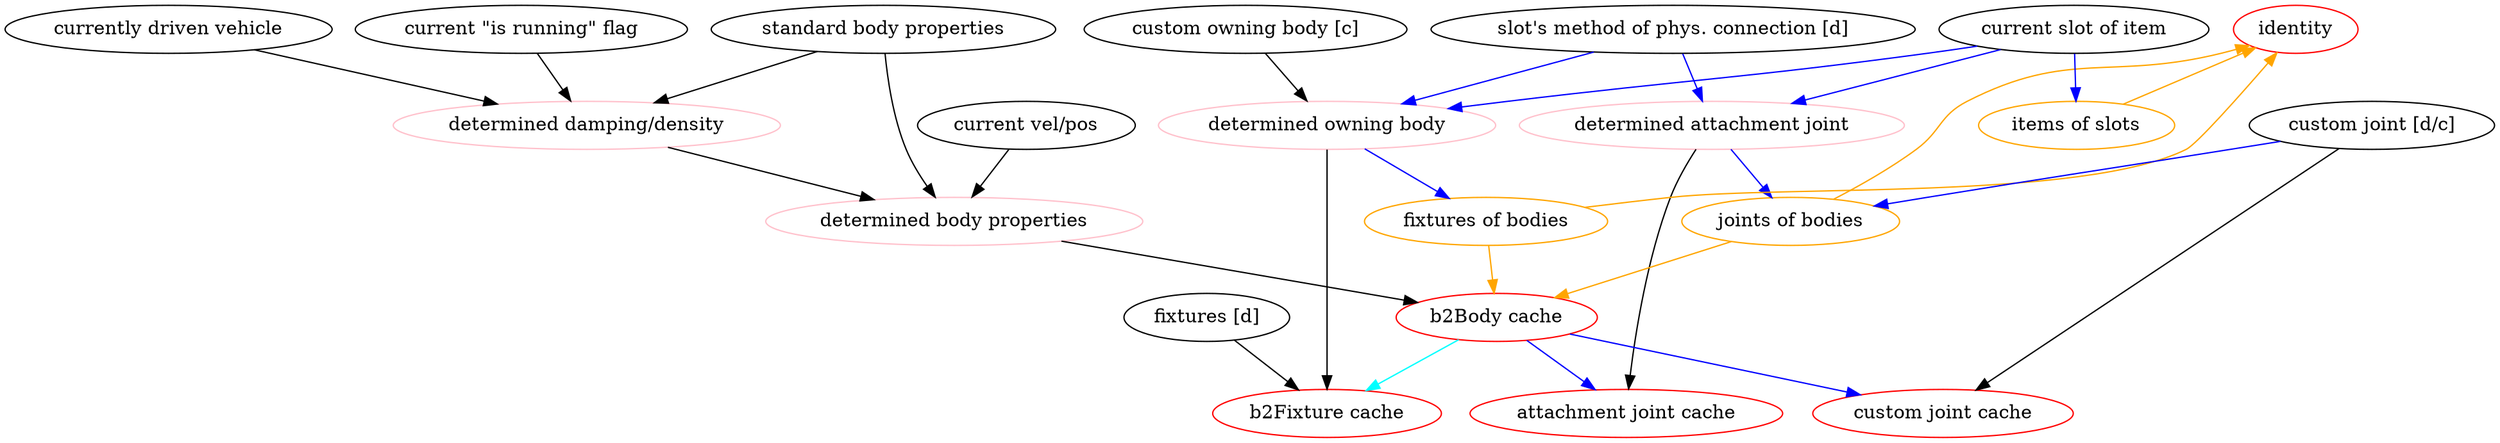digraph G {
	/*
		Legend:

		Black node: significant field(s)
		Red node: inferred cache
		Pink node: calculated information that is not stored

		Orange edge: necessary to know which caches are dependent on the pointed node
		Blue edge: state that may come from this entity and one or more of its parents 
		Cyan edge: state that may come from a single remote source
	*/
	
	"determined damping/density"[color="pink"]
	"determined attachment joint"[color="pink"]
	"determined owning body"[color="pink"]
	"determined body properties"[color="pink"]
	"b2Body cache"[color="red"]
	"b2Fixture cache"[color="red"]
	"attachment joint cache"[color="red"]
	"custom joint cache"[color="red"]

	"joints of bodies"[color="orange"]
	"fixtures of bodies"[color="orange"]
	"items of slots"[color="orange"]

	"identity"[color=red]

	"slot's method of phys. connection [d]"->"determined attachment joint"[color=blue]
	"slot's method of phys. connection [d]"->"determined owning body"[color=blue]
	"current slot of item"->"determined attachment joint"[color=blue]
	"current slot of item"->"items of slots"[color=blue]
	"custom joint [d/c]"->"custom joint cache"
	"custom joint [d/c]"->"joints of bodies"[color=blue]
	"determined attachment joint"->"attachment joint cache"
	"determined attachment joint"->"joints of bodies"[color=blue]
	"standard body properties"->"determined damping/density"
	"standard body properties"->"determined body properties"
	"current vel/pos"->"determined body properties"
	"determined body properties"->"b2Body cache"
	"currently driven vehicle"->"determined damping/density"
	"current \"is running\" flag"->"determined damping/density"
	"determined damping/density"->"determined body properties"
	"fixtures [d]"->"b2Fixture cache"
	"determined owning body"->"b2Fixture cache"
	"determined owning body"->"fixtures of bodies"[color=blue]
	"custom owning body [c]"->"determined owning body"
	"current slot of item"->"determined owning body"[color=blue]
	"b2Body cache"->"b2Fixture cache"[color=cyan]
	"b2Body cache"->"attachment joint cache"[color=blue]
	"b2Body cache"->"custom joint cache"[color=blue]

	"fixtures of bodies"->"b2Body cache"[color=orange]
	"joints of bodies"->"b2Body cache"[color=orange]

	"fixtures of bodies"->"identity"[constraint=false,color=orange]
	"joints of bodies"->"identity"[constraint=false,color=orange]
	"items of slots"->"identity"[constraint=false,color=orange]
}
